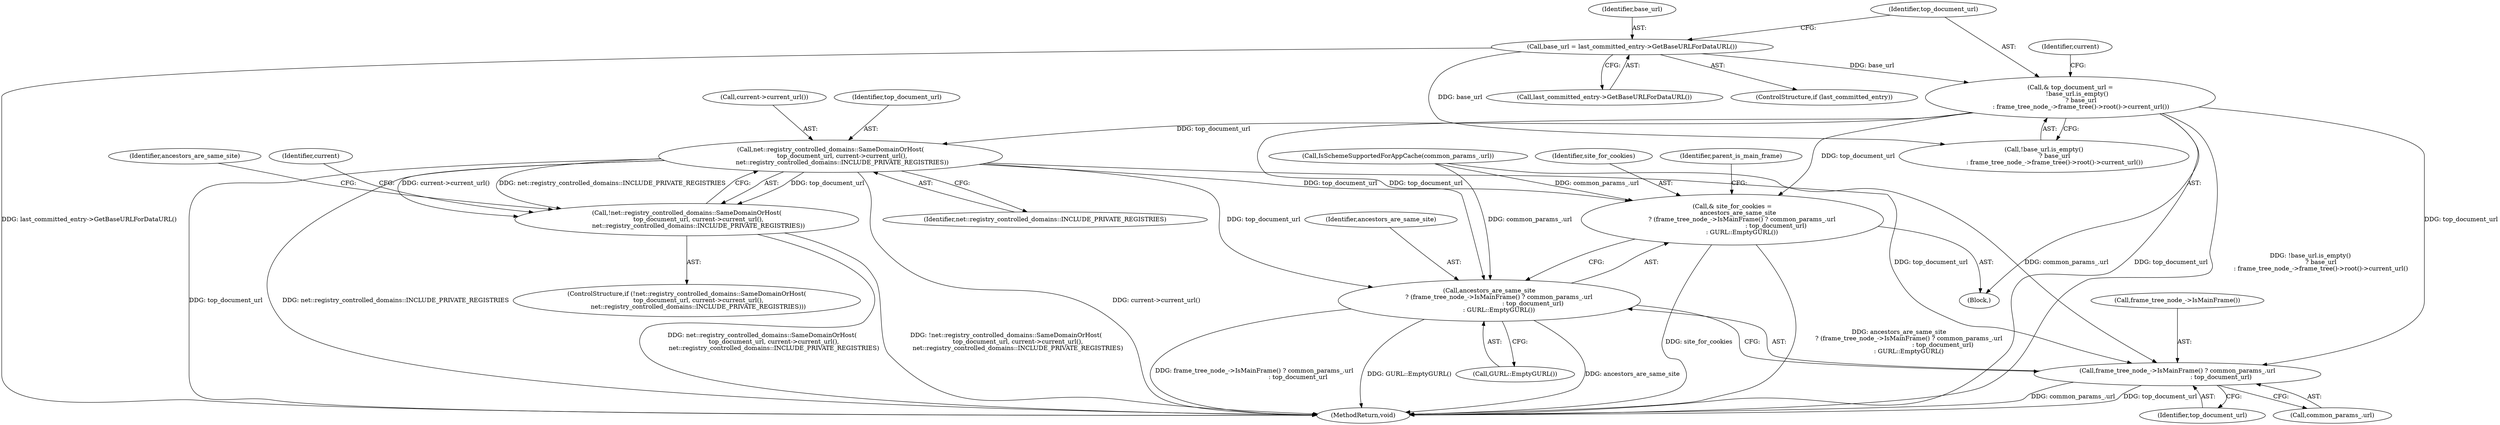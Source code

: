 digraph "0_Chrome_07fbae50670ea44e35e1d554db1bbece7fe3711f@API" {
"1000280" [label="(Call,net::registry_controlled_domains::SameDomainOrHost(\n            top_document_url, current->current_url(),\n            net::registry_controlled_domains::INCLUDE_PRIVATE_REGISTRIES))"];
"1000258" [label="(Call,& top_document_url =\n       !base_url.is_empty()\n           ? base_url\n           : frame_tree_node_->frame_tree()->root()->current_url())"];
"1000254" [label="(Call,base_url = last_committed_entry->GetBaseURLForDataURL())"];
"1000279" [label="(Call,!net::registry_controlled_domains::SameDomainOrHost(\n            top_document_url, current->current_url(),\n            net::registry_controlled_domains::INCLUDE_PRIVATE_REGISTRIES))"];
"1000292" [label="(Call,& site_for_cookies =\n      ancestors_are_same_site\n          ? (frame_tree_node_->IsMainFrame() ? common_params_.url\n                                             : top_document_url)\n          : GURL::EmptyGURL())"];
"1000294" [label="(Call,ancestors_are_same_site\n          ? (frame_tree_node_->IsMainFrame() ? common_params_.url\n                                             : top_document_url)\n          : GURL::EmptyGURL())"];
"1000296" [label="(Call,frame_tree_node_->IsMainFrame() ? common_params_.url\n                                             : top_document_url)"];
"1000107" [label="(Block,)"];
"1000302" [label="(Call,GURL::EmptyGURL())"];
"1000375" [label="(MethodReturn,void)"];
"1000226" [label="(Call,IsSchemeSupportedForAppCache(common_params_.url))"];
"1000280" [label="(Call,net::registry_controlled_domains::SameDomainOrHost(\n            top_document_url, current->current_url(),\n            net::registry_controlled_domains::INCLUDE_PRIVATE_REGISTRIES))"];
"1000281" [label="(Identifier,top_document_url)"];
"1000278" [label="(ControlStructure,if (!net::registry_controlled_domains::SameDomainOrHost(\n            top_document_url, current->current_url(),\n            net::registry_controlled_domains::INCLUDE_PRIVATE_REGISTRIES)))"];
"1000293" [label="(Identifier,site_for_cookies)"];
"1000260" [label="(Call,!base_url.is_empty()\n           ? base_url\n           : frame_tree_node_->frame_tree()->root()->current_url())"];
"1000259" [label="(Identifier,top_document_url)"];
"1000283" [label="(Identifier,net::registry_controlled_domains::INCLUDE_PRIVATE_REGISTRIES)"];
"1000258" [label="(Call,& top_document_url =\n       !base_url.is_empty()\n           ? base_url\n           : frame_tree_node_->frame_tree()->root()->current_url())"];
"1000256" [label="(Call,last_committed_entry->GetBaseURLForDataURL())"];
"1000295" [label="(Identifier,ancestors_are_same_site)"];
"1000298" [label="(Call,common_params_.url)"];
"1000254" [label="(Call,base_url = last_committed_entry->GetBaseURLForDataURL())"];
"1000279" [label="(Call,!net::registry_controlled_domains::SameDomainOrHost(\n            top_document_url, current->current_url(),\n            net::registry_controlled_domains::INCLUDE_PRIVATE_REGISTRIES))"];
"1000255" [label="(Identifier,base_url)"];
"1000294" [label="(Call,ancestors_are_same_site\n          ? (frame_tree_node_->IsMainFrame() ? common_params_.url\n                                             : top_document_url)\n          : GURL::EmptyGURL())"];
"1000297" [label="(Call,frame_tree_node_->IsMainFrame())"];
"1000282" [label="(Call,current->current_url())"];
"1000286" [label="(Identifier,ancestors_are_same_site)"];
"1000301" [label="(Identifier,top_document_url)"];
"1000292" [label="(Call,& site_for_cookies =\n      ancestors_are_same_site\n          ? (frame_tree_node_->IsMainFrame() ? common_params_.url\n                                             : top_document_url)\n          : GURL::EmptyGURL())"];
"1000296" [label="(Call,frame_tree_node_->IsMainFrame() ? common_params_.url\n                                             : top_document_url)"];
"1000267" [label="(Identifier,current)"];
"1000252" [label="(ControlStructure,if (last_committed_entry))"];
"1000305" [label="(Identifier,parent_is_main_frame)"];
"1000289" [label="(Identifier,current)"];
"1000280" -> "1000279"  [label="AST: "];
"1000280" -> "1000283"  [label="CFG: "];
"1000281" -> "1000280"  [label="AST: "];
"1000282" -> "1000280"  [label="AST: "];
"1000283" -> "1000280"  [label="AST: "];
"1000279" -> "1000280"  [label="CFG: "];
"1000280" -> "1000375"  [label="DDG: current->current_url()"];
"1000280" -> "1000375"  [label="DDG: top_document_url"];
"1000280" -> "1000375"  [label="DDG: net::registry_controlled_domains::INCLUDE_PRIVATE_REGISTRIES"];
"1000280" -> "1000279"  [label="DDG: top_document_url"];
"1000280" -> "1000279"  [label="DDG: current->current_url()"];
"1000280" -> "1000279"  [label="DDG: net::registry_controlled_domains::INCLUDE_PRIVATE_REGISTRIES"];
"1000258" -> "1000280"  [label="DDG: top_document_url"];
"1000280" -> "1000292"  [label="DDG: top_document_url"];
"1000280" -> "1000294"  [label="DDG: top_document_url"];
"1000280" -> "1000296"  [label="DDG: top_document_url"];
"1000258" -> "1000107"  [label="AST: "];
"1000258" -> "1000260"  [label="CFG: "];
"1000259" -> "1000258"  [label="AST: "];
"1000260" -> "1000258"  [label="AST: "];
"1000267" -> "1000258"  [label="CFG: "];
"1000258" -> "1000375"  [label="DDG: top_document_url"];
"1000258" -> "1000375"  [label="DDG: !base_url.is_empty()\n           ? base_url\n           : frame_tree_node_->frame_tree()->root()->current_url()"];
"1000254" -> "1000258"  [label="DDG: base_url"];
"1000258" -> "1000292"  [label="DDG: top_document_url"];
"1000258" -> "1000294"  [label="DDG: top_document_url"];
"1000258" -> "1000296"  [label="DDG: top_document_url"];
"1000254" -> "1000252"  [label="AST: "];
"1000254" -> "1000256"  [label="CFG: "];
"1000255" -> "1000254"  [label="AST: "];
"1000256" -> "1000254"  [label="AST: "];
"1000259" -> "1000254"  [label="CFG: "];
"1000254" -> "1000375"  [label="DDG: last_committed_entry->GetBaseURLForDataURL()"];
"1000254" -> "1000260"  [label="DDG: base_url"];
"1000279" -> "1000278"  [label="AST: "];
"1000286" -> "1000279"  [label="CFG: "];
"1000289" -> "1000279"  [label="CFG: "];
"1000279" -> "1000375"  [label="DDG: net::registry_controlled_domains::SameDomainOrHost(\n            top_document_url, current->current_url(),\n            net::registry_controlled_domains::INCLUDE_PRIVATE_REGISTRIES)"];
"1000279" -> "1000375"  [label="DDG: !net::registry_controlled_domains::SameDomainOrHost(\n            top_document_url, current->current_url(),\n            net::registry_controlled_domains::INCLUDE_PRIVATE_REGISTRIES)"];
"1000292" -> "1000107"  [label="AST: "];
"1000292" -> "1000294"  [label="CFG: "];
"1000293" -> "1000292"  [label="AST: "];
"1000294" -> "1000292"  [label="AST: "];
"1000305" -> "1000292"  [label="CFG: "];
"1000292" -> "1000375"  [label="DDG: ancestors_are_same_site\n          ? (frame_tree_node_->IsMainFrame() ? common_params_.url\n                                             : top_document_url)\n          : GURL::EmptyGURL()"];
"1000292" -> "1000375"  [label="DDG: site_for_cookies"];
"1000226" -> "1000292"  [label="DDG: common_params_.url"];
"1000294" -> "1000296"  [label="CFG: "];
"1000294" -> "1000302"  [label="CFG: "];
"1000295" -> "1000294"  [label="AST: "];
"1000296" -> "1000294"  [label="AST: "];
"1000302" -> "1000294"  [label="AST: "];
"1000294" -> "1000375"  [label="DDG: frame_tree_node_->IsMainFrame() ? common_params_.url\n                                             : top_document_url"];
"1000294" -> "1000375"  [label="DDG: GURL::EmptyGURL()"];
"1000294" -> "1000375"  [label="DDG: ancestors_are_same_site"];
"1000226" -> "1000294"  [label="DDG: common_params_.url"];
"1000296" -> "1000298"  [label="CFG: "];
"1000296" -> "1000301"  [label="CFG: "];
"1000297" -> "1000296"  [label="AST: "];
"1000298" -> "1000296"  [label="AST: "];
"1000301" -> "1000296"  [label="AST: "];
"1000296" -> "1000375"  [label="DDG: common_params_.url"];
"1000296" -> "1000375"  [label="DDG: top_document_url"];
"1000226" -> "1000296"  [label="DDG: common_params_.url"];
}

